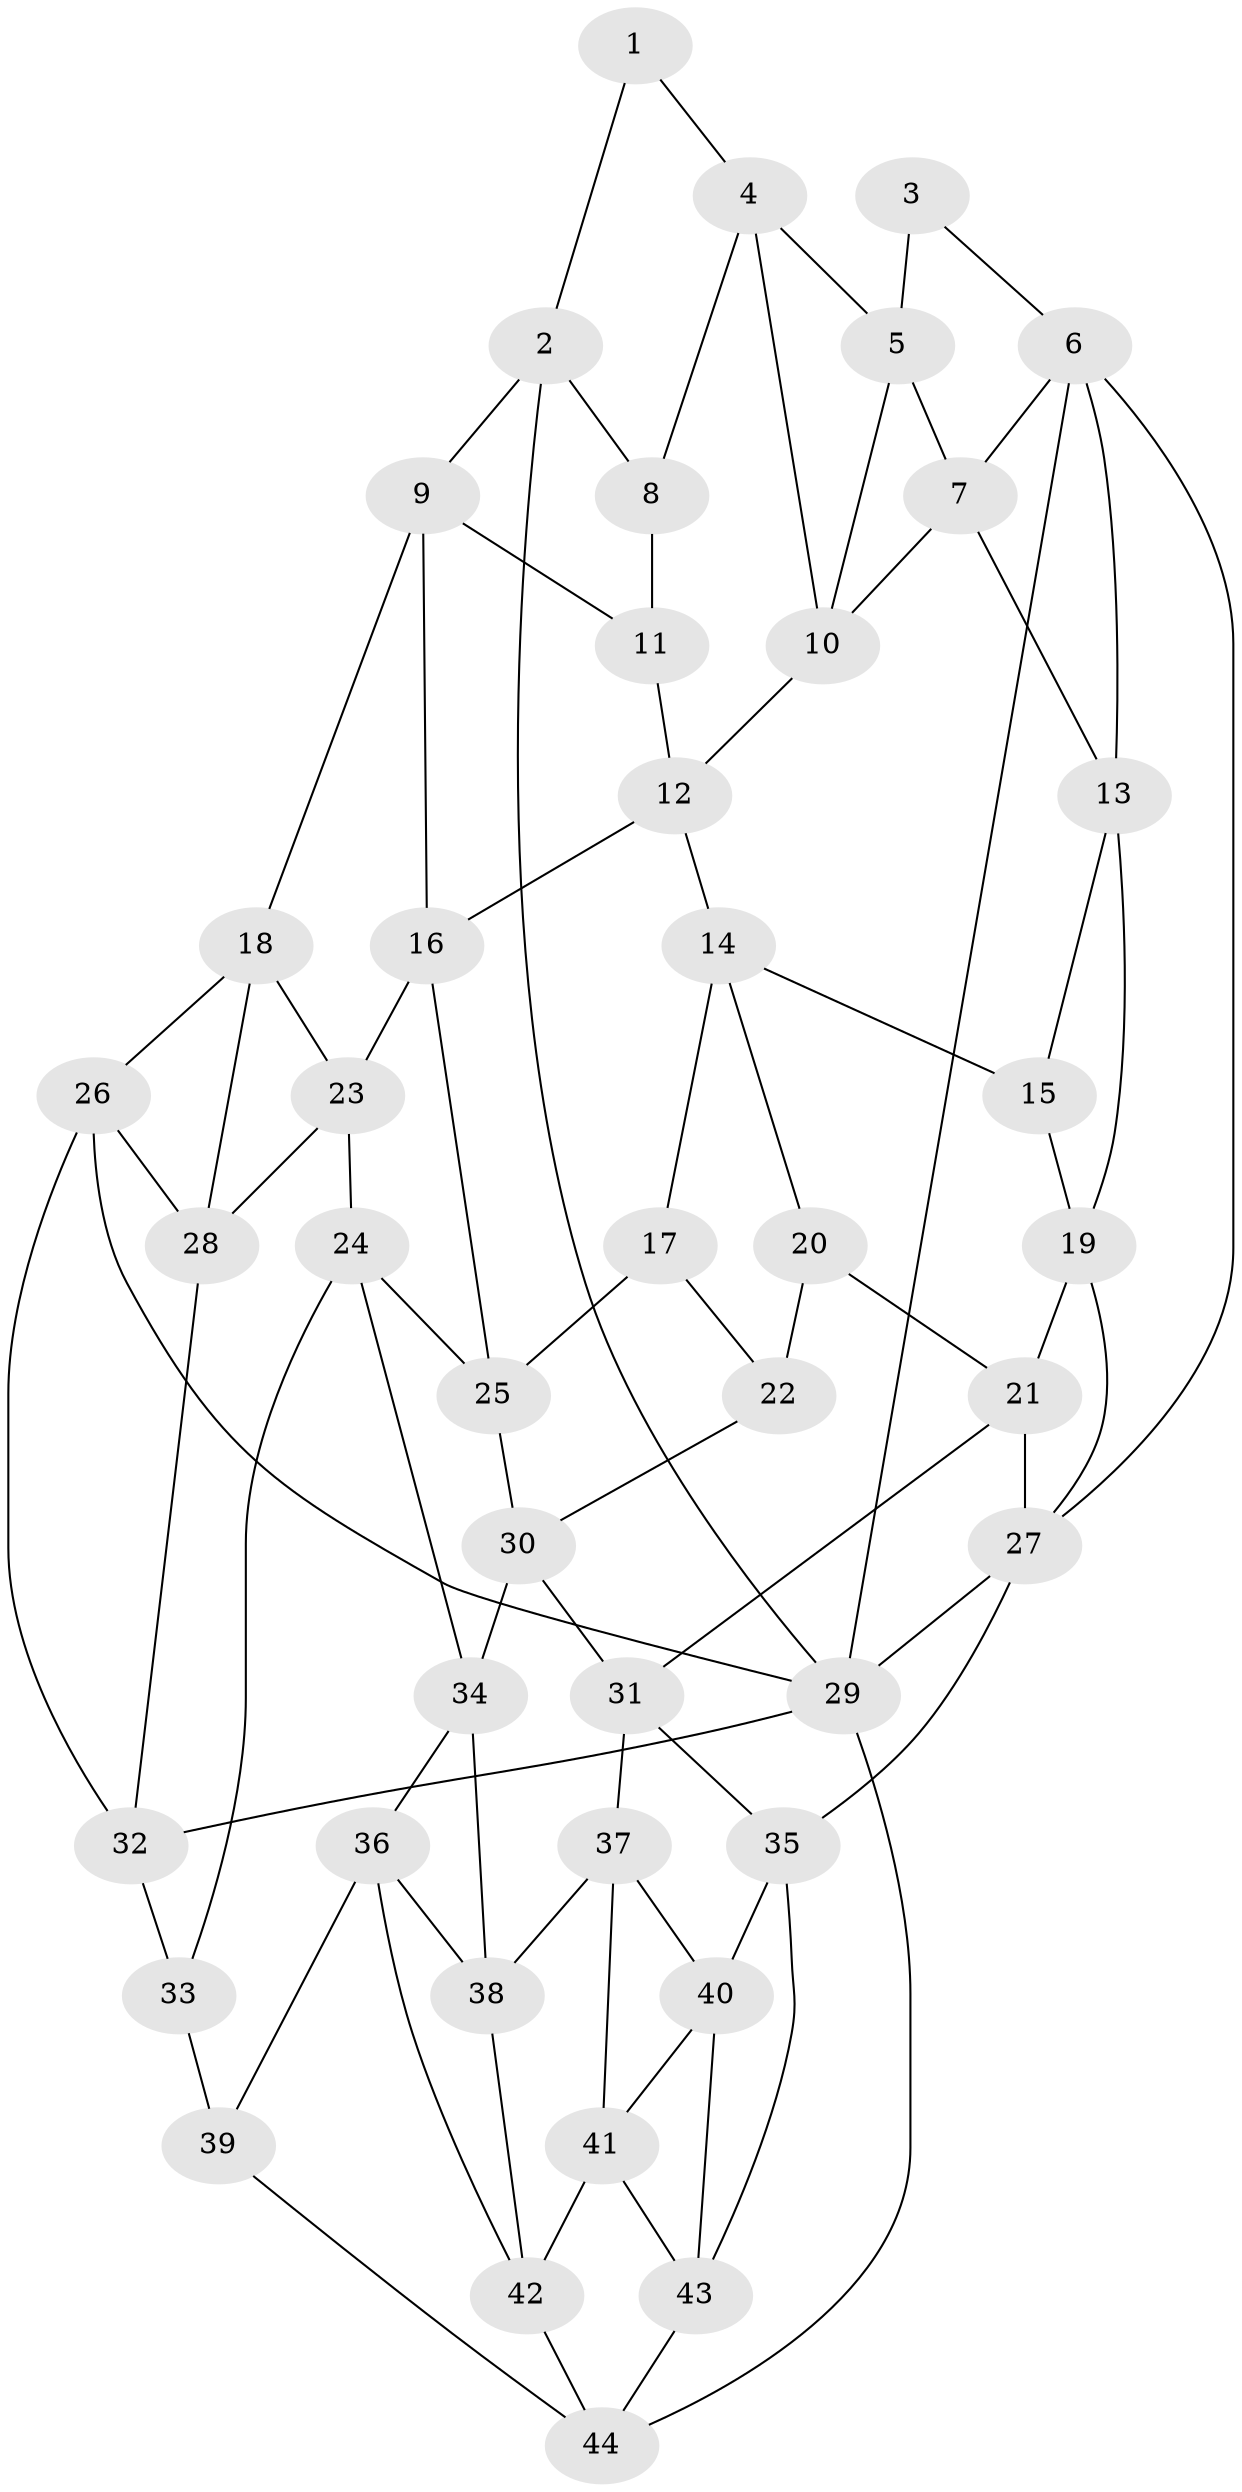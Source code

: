 // original degree distribution, {3: 0.023809523809523808, 4: 0.20238095238095238, 5: 0.5952380952380952, 6: 0.17857142857142858}
// Generated by graph-tools (version 1.1) at 2025/50/03/09/25 03:50:59]
// undirected, 44 vertices, 84 edges
graph export_dot {
graph [start="1"]
  node [color=gray90,style=filled];
  1;
  2;
  3;
  4;
  5;
  6;
  7;
  8;
  9;
  10;
  11;
  12;
  13;
  14;
  15;
  16;
  17;
  18;
  19;
  20;
  21;
  22;
  23;
  24;
  25;
  26;
  27;
  28;
  29;
  30;
  31;
  32;
  33;
  34;
  35;
  36;
  37;
  38;
  39;
  40;
  41;
  42;
  43;
  44;
  1 -- 2 [weight=1.0];
  1 -- 4 [weight=1.0];
  2 -- 8 [weight=1.0];
  2 -- 9 [weight=1.0];
  2 -- 29 [weight=1.0];
  3 -- 5 [weight=1.0];
  3 -- 6 [weight=1.0];
  4 -- 5 [weight=1.0];
  4 -- 8 [weight=1.0];
  4 -- 10 [weight=1.0];
  5 -- 7 [weight=1.0];
  5 -- 10 [weight=1.0];
  6 -- 7 [weight=1.0];
  6 -- 13 [weight=1.0];
  6 -- 27 [weight=1.0];
  6 -- 29 [weight=1.0];
  7 -- 10 [weight=1.0];
  7 -- 13 [weight=1.0];
  8 -- 11 [weight=2.0];
  9 -- 11 [weight=1.0];
  9 -- 16 [weight=1.0];
  9 -- 18 [weight=1.0];
  10 -- 12 [weight=1.0];
  11 -- 12 [weight=1.0];
  12 -- 14 [weight=1.0];
  12 -- 16 [weight=1.0];
  13 -- 15 [weight=1.0];
  13 -- 19 [weight=1.0];
  14 -- 15 [weight=1.0];
  14 -- 17 [weight=1.0];
  14 -- 20 [weight=1.0];
  15 -- 19 [weight=1.0];
  16 -- 23 [weight=1.0];
  16 -- 25 [weight=1.0];
  17 -- 22 [weight=1.0];
  17 -- 25 [weight=1.0];
  18 -- 23 [weight=1.0];
  18 -- 26 [weight=1.0];
  18 -- 28 [weight=1.0];
  19 -- 21 [weight=1.0];
  19 -- 27 [weight=1.0];
  20 -- 21 [weight=1.0];
  20 -- 22 [weight=2.0];
  21 -- 27 [weight=1.0];
  21 -- 31 [weight=1.0];
  22 -- 30 [weight=1.0];
  23 -- 24 [weight=1.0];
  23 -- 28 [weight=1.0];
  24 -- 25 [weight=1.0];
  24 -- 33 [weight=1.0];
  24 -- 34 [weight=1.0];
  25 -- 30 [weight=1.0];
  26 -- 28 [weight=1.0];
  26 -- 29 [weight=1.0];
  26 -- 32 [weight=1.0];
  27 -- 29 [weight=1.0];
  27 -- 35 [weight=1.0];
  28 -- 32 [weight=1.0];
  29 -- 32 [weight=1.0];
  29 -- 44 [weight=1.0];
  30 -- 31 [weight=1.0];
  30 -- 34 [weight=1.0];
  31 -- 35 [weight=1.0];
  31 -- 37 [weight=1.0];
  32 -- 33 [weight=1.0];
  33 -- 39 [weight=2.0];
  34 -- 36 [weight=1.0];
  34 -- 38 [weight=1.0];
  35 -- 40 [weight=1.0];
  35 -- 43 [weight=1.0];
  36 -- 38 [weight=1.0];
  36 -- 39 [weight=1.0];
  36 -- 42 [weight=1.0];
  37 -- 38 [weight=1.0];
  37 -- 40 [weight=1.0];
  37 -- 41 [weight=1.0];
  38 -- 42 [weight=1.0];
  39 -- 44 [weight=1.0];
  40 -- 41 [weight=1.0];
  40 -- 43 [weight=1.0];
  41 -- 42 [weight=1.0];
  41 -- 43 [weight=1.0];
  42 -- 44 [weight=1.0];
  43 -- 44 [weight=1.0];
}
